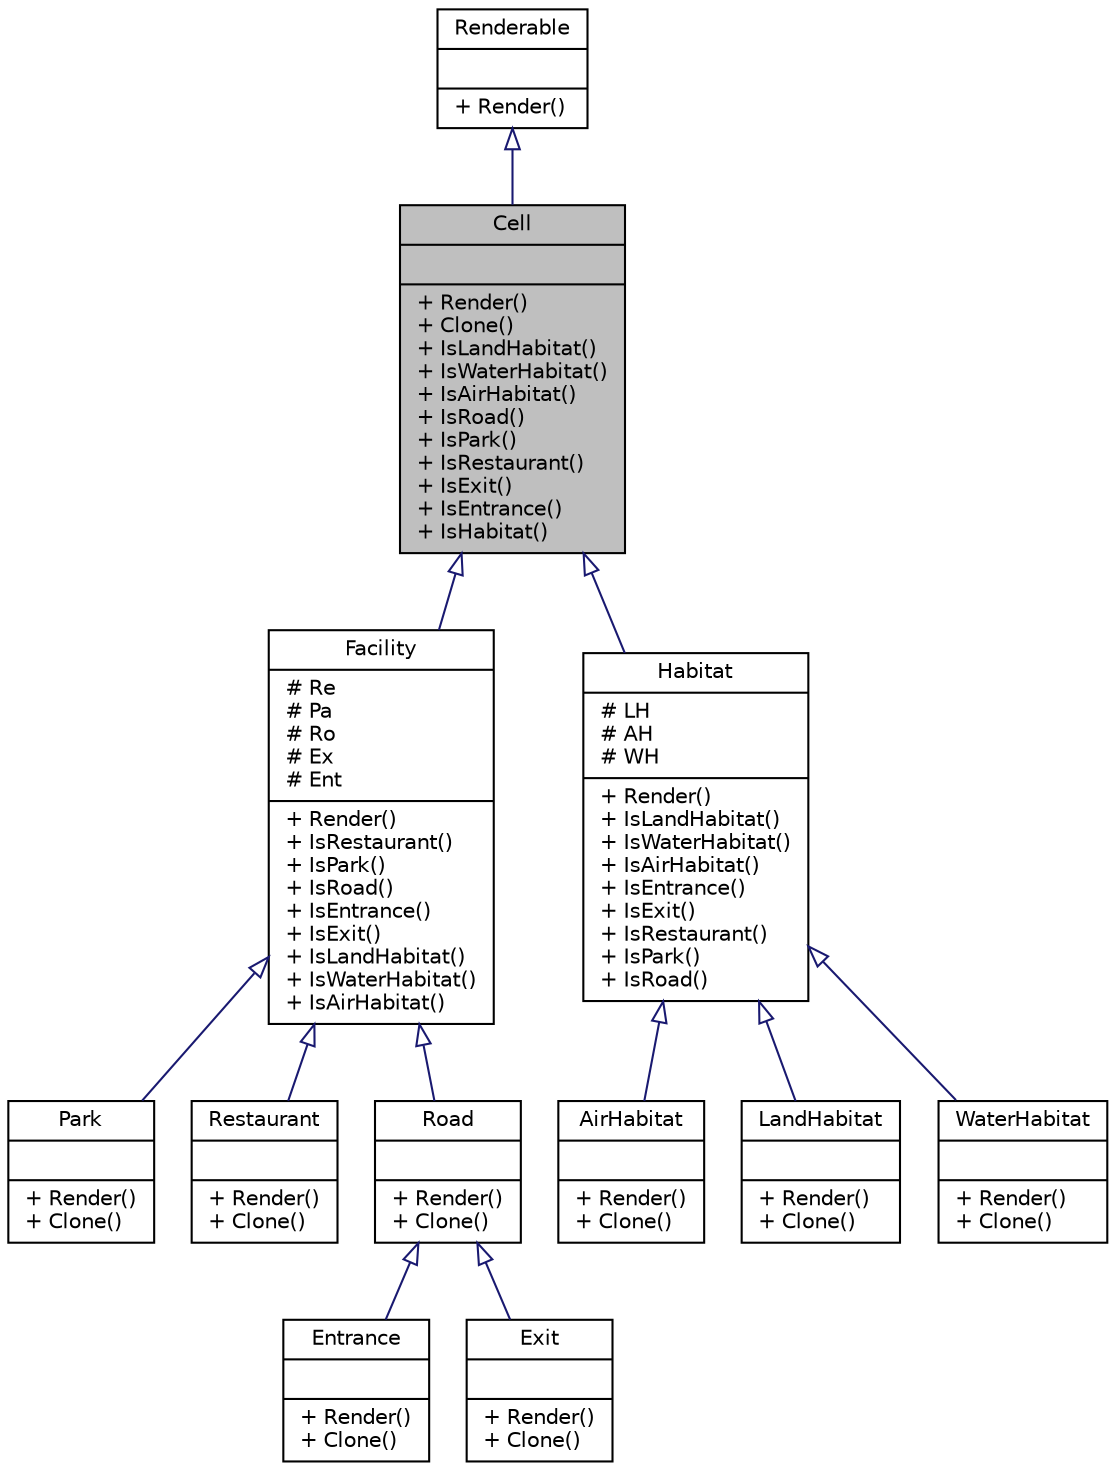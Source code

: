 digraph "Cell"
{
  edge [fontname="Helvetica",fontsize="10",labelfontname="Helvetica",labelfontsize="10"];
  node [fontname="Helvetica",fontsize="10",shape=record];
  Node1 [label="{Cell\n||+ Render()\l+ Clone()\l+ IsLandHabitat()\l+ IsWaterHabitat()\l+ IsAirHabitat()\l+ IsRoad()\l+ IsPark()\l+ IsRestaurant()\l+ IsExit()\l+ IsEntrance()\l+ IsHabitat()\l}",height=0.2,width=0.4,color="black", fillcolor="grey75", style="filled", fontcolor="black"];
  Node2 -> Node1 [dir="back",color="midnightblue",fontsize="10",style="solid",arrowtail="onormal",fontname="Helvetica"];
  Node2 [label="{Renderable\n||+ Render()\l}",height=0.2,width=0.4,color="black", fillcolor="white", style="filled",URL="$classRenderable.html"];
  Node1 -> Node3 [dir="back",color="midnightblue",fontsize="10",style="solid",arrowtail="onormal",fontname="Helvetica"];
  Node3 [label="{Facility\n|# Re\l# Pa\l# Ro\l# Ex\l# Ent\l|+ Render()\l+ IsRestaurant()\l+ IsPark()\l+ IsRoad()\l+ IsEntrance()\l+ IsExit()\l+ IsLandHabitat()\l+ IsWaterHabitat()\l+ IsAirHabitat()\l}",height=0.2,width=0.4,color="black", fillcolor="white", style="filled",URL="$classFacility.html"];
  Node3 -> Node4 [dir="back",color="midnightblue",fontsize="10",style="solid",arrowtail="onormal",fontname="Helvetica"];
  Node4 [label="{Park\n||+ Render()\l+ Clone()\l}",height=0.2,width=0.4,color="black", fillcolor="white", style="filled",URL="$classPark.html"];
  Node3 -> Node5 [dir="back",color="midnightblue",fontsize="10",style="solid",arrowtail="onormal",fontname="Helvetica"];
  Node5 [label="{Restaurant\n||+ Render()\l+ Clone()\l}",height=0.2,width=0.4,color="black", fillcolor="white", style="filled",URL="$classRestaurant.html"];
  Node3 -> Node6 [dir="back",color="midnightblue",fontsize="10",style="solid",arrowtail="onormal",fontname="Helvetica"];
  Node6 [label="{Road\n||+ Render()\l+ Clone()\l}",height=0.2,width=0.4,color="black", fillcolor="white", style="filled",URL="$classRoad.html"];
  Node6 -> Node7 [dir="back",color="midnightblue",fontsize="10",style="solid",arrowtail="onormal",fontname="Helvetica"];
  Node7 [label="{Entrance\n||+ Render()\l+ Clone()\l}",height=0.2,width=0.4,color="black", fillcolor="white", style="filled",URL="$classEntrance.html"];
  Node6 -> Node8 [dir="back",color="midnightblue",fontsize="10",style="solid",arrowtail="onormal",fontname="Helvetica"];
  Node8 [label="{Exit\n||+ Render()\l+ Clone()\l}",height=0.2,width=0.4,color="black", fillcolor="white", style="filled",URL="$classExit.html"];
  Node1 -> Node9 [dir="back",color="midnightblue",fontsize="10",style="solid",arrowtail="onormal",fontname="Helvetica"];
  Node9 [label="{Habitat\n|# LH\l# AH\l# WH\l|+ Render()\l+ IsLandHabitat()\l+ IsWaterHabitat()\l+ IsAirHabitat()\l+ IsEntrance()\l+ IsExit()\l+ IsRestaurant()\l+ IsPark()\l+ IsRoad()\l}",height=0.2,width=0.4,color="black", fillcolor="white", style="filled",URL="$classHabitat.html"];
  Node9 -> Node10 [dir="back",color="midnightblue",fontsize="10",style="solid",arrowtail="onormal",fontname="Helvetica"];
  Node10 [label="{AirHabitat\n||+ Render()\l+ Clone()\l}",height=0.2,width=0.4,color="black", fillcolor="white", style="filled",URL="$classAirHabitat.html"];
  Node9 -> Node11 [dir="back",color="midnightblue",fontsize="10",style="solid",arrowtail="onormal",fontname="Helvetica"];
  Node11 [label="{LandHabitat\n||+ Render()\l+ Clone()\l}",height=0.2,width=0.4,color="black", fillcolor="white", style="filled",URL="$classLandHabitat.html"];
  Node9 -> Node12 [dir="back",color="midnightblue",fontsize="10",style="solid",arrowtail="onormal",fontname="Helvetica"];
  Node12 [label="{WaterHabitat\n||+ Render()\l+ Clone()\l}",height=0.2,width=0.4,color="black", fillcolor="white", style="filled",URL="$classWaterHabitat.html"];
}
